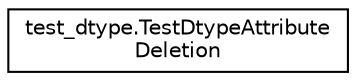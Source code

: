digraph "Graphical Class Hierarchy"
{
 // LATEX_PDF_SIZE
  edge [fontname="Helvetica",fontsize="10",labelfontname="Helvetica",labelfontsize="10"];
  node [fontname="Helvetica",fontsize="10",shape=record];
  rankdir="LR";
  Node0 [label="test_dtype.TestDtypeAttribute\lDeletion",height=0.2,width=0.4,color="black", fillcolor="white", style="filled",URL="$classtest__dtype_1_1TestDtypeAttributeDeletion.html",tooltip=" "];
}
